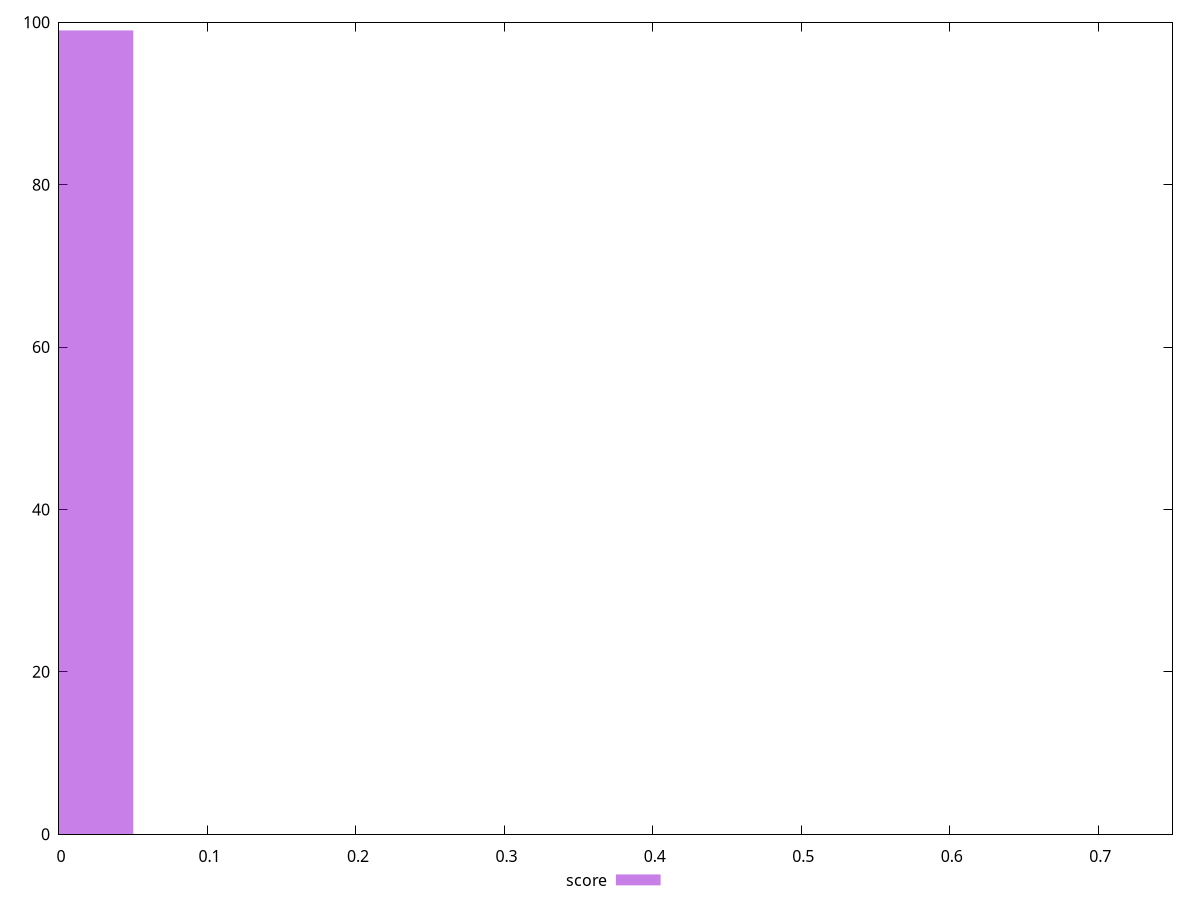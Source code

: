 reset

$score <<EOF
0.8 1
0 99
EOF

set key outside below
set boxwidth 0.1
set xrange [0:0.75]
set yrange [0:100]
set style fill transparent solid 0.5 noborder
set terminal svg size 640, 490 enhanced background rgb 'white'
set output "report_00007_2020-12-11T15:55:29.892Z/uses-webp-images/samples/pages+cached/score/histogram.svg"

plot $score title "score" with boxes

reset
